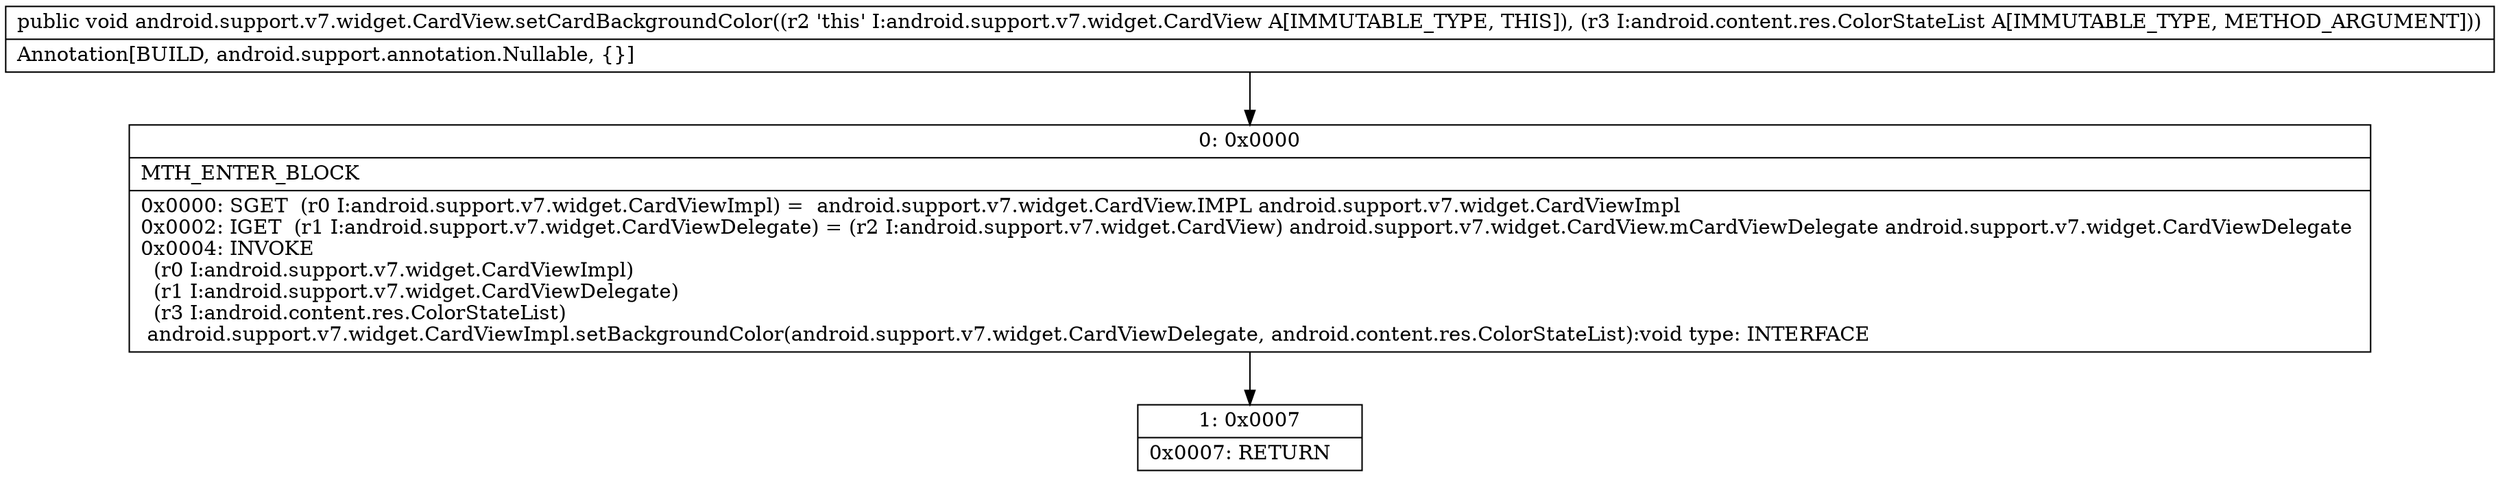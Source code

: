 digraph "CFG forandroid.support.v7.widget.CardView.setCardBackgroundColor(Landroid\/content\/res\/ColorStateList;)V" {
Node_0 [shape=record,label="{0\:\ 0x0000|MTH_ENTER_BLOCK\l|0x0000: SGET  (r0 I:android.support.v7.widget.CardViewImpl) =  android.support.v7.widget.CardView.IMPL android.support.v7.widget.CardViewImpl \l0x0002: IGET  (r1 I:android.support.v7.widget.CardViewDelegate) = (r2 I:android.support.v7.widget.CardView) android.support.v7.widget.CardView.mCardViewDelegate android.support.v7.widget.CardViewDelegate \l0x0004: INVOKE  \l  (r0 I:android.support.v7.widget.CardViewImpl)\l  (r1 I:android.support.v7.widget.CardViewDelegate)\l  (r3 I:android.content.res.ColorStateList)\l android.support.v7.widget.CardViewImpl.setBackgroundColor(android.support.v7.widget.CardViewDelegate, android.content.res.ColorStateList):void type: INTERFACE \l}"];
Node_1 [shape=record,label="{1\:\ 0x0007|0x0007: RETURN   \l}"];
MethodNode[shape=record,label="{public void android.support.v7.widget.CardView.setCardBackgroundColor((r2 'this' I:android.support.v7.widget.CardView A[IMMUTABLE_TYPE, THIS]), (r3 I:android.content.res.ColorStateList A[IMMUTABLE_TYPE, METHOD_ARGUMENT]))  | Annotation[BUILD, android.support.annotation.Nullable, \{\}]\l}"];
MethodNode -> Node_0;
Node_0 -> Node_1;
}

